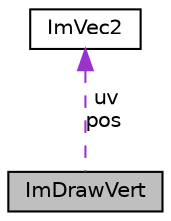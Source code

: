 digraph "ImDrawVert"
{
  edge [fontname="Helvetica",fontsize="10",labelfontname="Helvetica",labelfontsize="10"];
  node [fontname="Helvetica",fontsize="10",shape=record];
  Node1 [label="ImDrawVert",height=0.2,width=0.4,color="black", fillcolor="grey75", style="filled", fontcolor="black"];
  Node2 -> Node1 [dir="back",color="darkorchid3",fontsize="10",style="dashed",label=" uv\npos" ,fontname="Helvetica"];
  Node2 [label="ImVec2",height=0.2,width=0.4,color="black", fillcolor="white", style="filled",URL="$structImVec2.html"];
}
